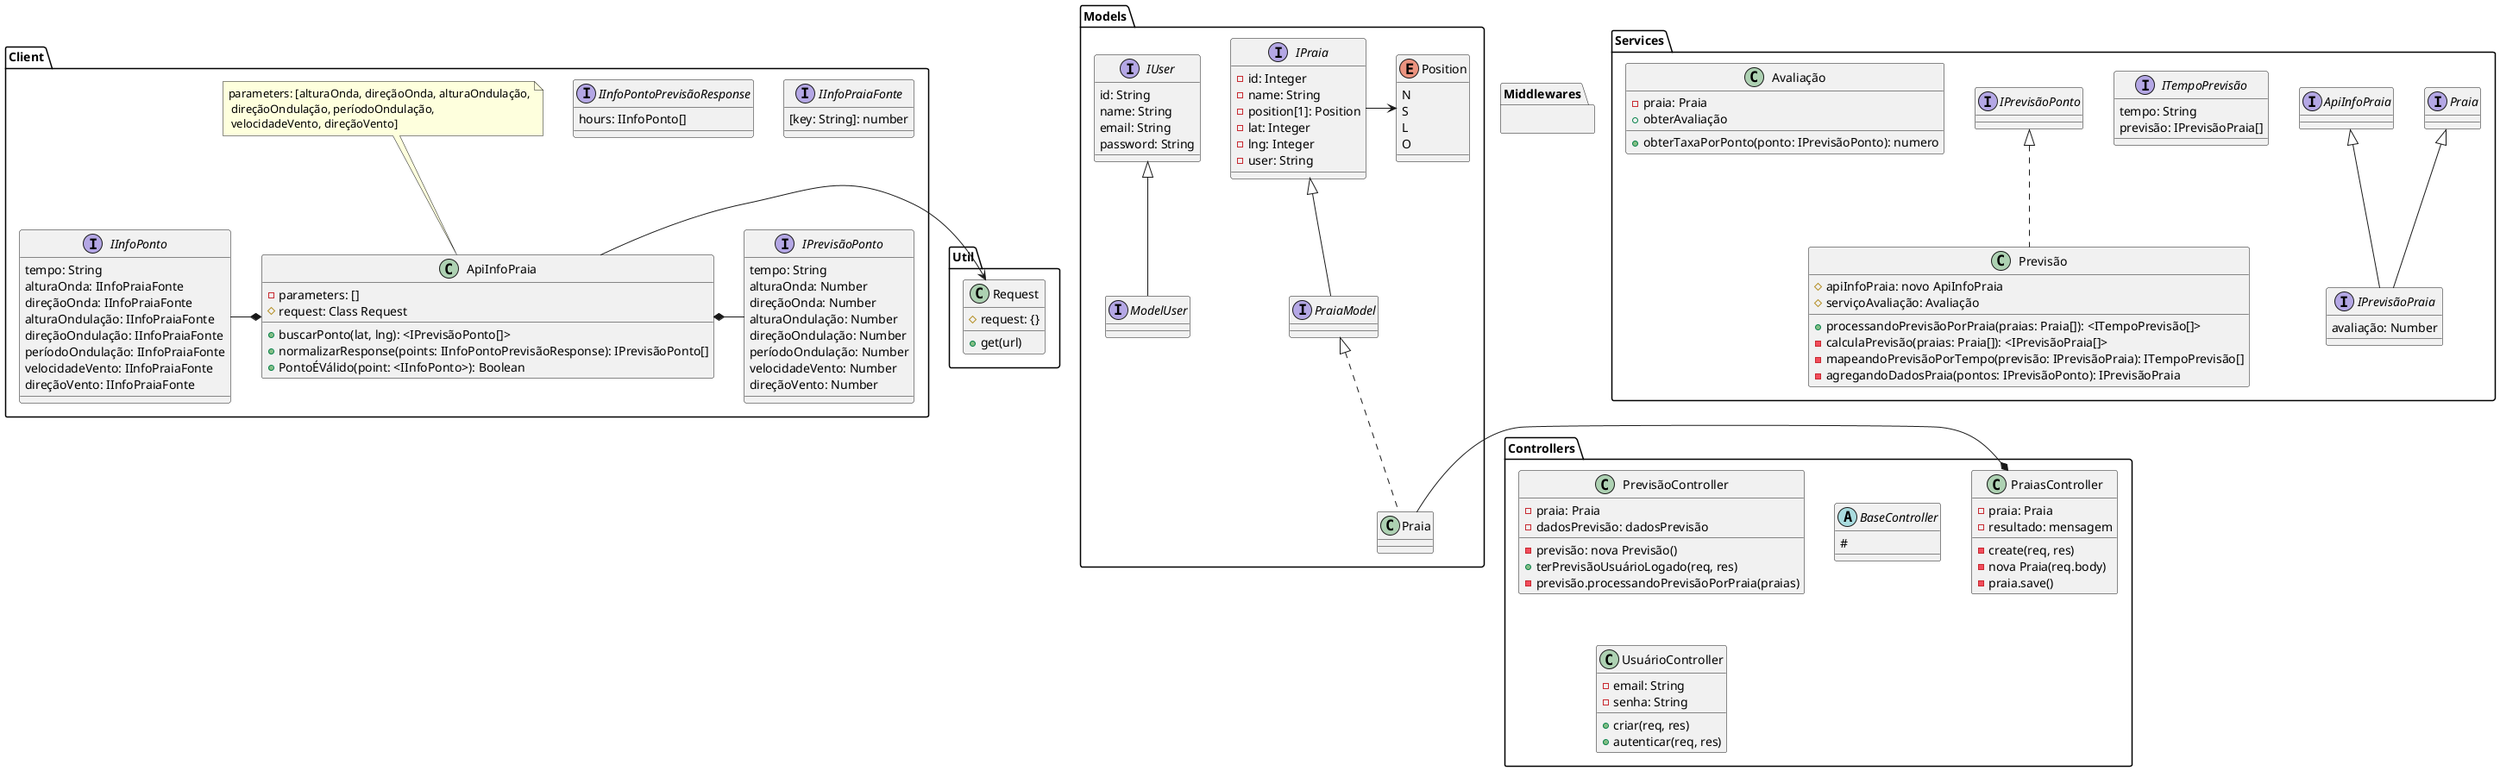 @startuml class

package Util {
  class Request {
    #request: {}
    +get(url)
  }
}

package Client {
  
  interface IInfoPraiaFonte {
    [key: String]: number
  }

  interface IInfoPonto {
    tempo: String
    alturaOnda: IInfoPraiaFonte
    direçãoOnda: IInfoPraiaFonte
    alturaOndulação: IInfoPraiaFonte
    direçãoOndulação: IInfoPraiaFonte
    períodoOndulação: IInfoPraiaFonte
    velocidadeVento: IInfoPraiaFonte
    direçãoVento: IInfoPraiaFonte
  }

  interface IInfoPontoPrevisãoResponse {
    hours: IInfoPonto[]
  }

  interface IPrevisãoPonto {
    tempo: String
    alturaOnda: Number
    direçãoOnda: Number
    alturaOndulação: Number
    direçãoOndulação: Number
    períodoOndulação: Number
    velocidadeVento: Number
    direçãoVento: Number
  }
  
  class ApiInfoPraia {
    -parameters: []
    #request: Class Request
    +buscarPonto(lat, lng): <IPrevisãoPonto[]>
    +normalizarResponse(points: IInfoPontoPrevisãoResponse): IPrevisãoPonto[]
    +PontoÉVálido(point: <IInfoPonto>): Boolean
  }
  note top: parameters: [alturaOnda, direçãoOnda, alturaOndulação,\n direçãoOndulação, períodoOndulação,\n velocidadeVento, direçãoVento]

  ApiInfoPraia -> Request
  ApiInfoPraia *- IPrevisãoPonto
  IInfoPonto -* ApiInfoPraia
}
package Models {

  interface IUser {
    id: String
    name: String
    email: String
    password: String
  }

  interface ModelUser extends IUser {
    
  }

  enum Position {
    N
    S
    L
    O
  }

  interface IPraia {
    -id: Integer
    -name: String
    -position[1]: Position
    -lat: Integer
    -lng: Integer
    -user: String
  }

  IPraia -> Position

  interface PraiaModel extends IPraia

  class Praia implements PraiaModel
}

package Controllers {

  class PraiasController {
    -praia: Praia
    -resultado: mensagem
    -create(req, res)
    -nova Praia(req.body)
    -praia.save()
  }

  PraiasController *- Praia

  class PrevisãoController {
    -praia: Praia
    -dadosPrevisão: dadosPrevisão
    -previsão: nova Previsão()
    +terPrevisãoUsuárioLogado(req, res)
    -previsão.processandoPrevisãoPorPraia(praias)
  }

  abstract class BaseController {
    #
  }

  class UsuárioController {
    -email: String
    -senha: String
    +criar(req, res)
    +autenticar(req, res)
  }
}
package Middlewares {}

package Services {

  interface IPrevisãoPraia extends Praia, ApiInfoPraia {
    avaliação: Number
  }

  interface ITempoPrevisão {
    tempo: String
    previsão: IPrevisãoPraia[]
  }

  class Previsão {
    #apiInfoPraia: novo ApiInfoPraia
    #serviçoAvaliação: Avaliação
    +processandoPrevisãoPorPraia(praias: Praia[]): <ITempoPrevisão[]>
    -calculaPrevisão(praias: Praia[]): <IPrevisãoPraia[]>
    -mapeandoPrevisãoPorTempo(previsão: IPrevisãoPraia): ITempoPrevisão[]
    -agregandoDadosPraia(pontos: IPrevisãoPonto): IPrevisãoPraia
  }

  class Previsão implements IPrevisãoPonto

  class Avaliação {
    -praia: Praia
    +obterTaxaPorPonto(ponto: IPrevisãoPonto): numero
    +obterAvaliação
  }
}

@enduml